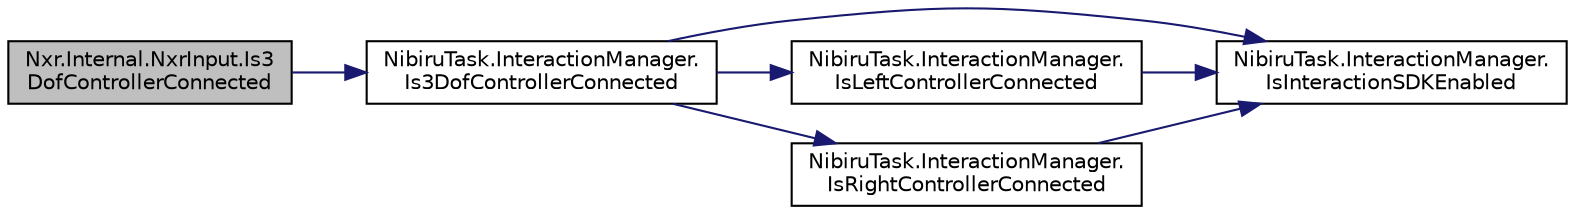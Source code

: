 digraph "Nxr.Internal.NxrInput.Is3DofControllerConnected"
{
 // LATEX_PDF_SIZE
  edge [fontname="Helvetica",fontsize="10",labelfontname="Helvetica",labelfontsize="10"];
  node [fontname="Helvetica",fontsize="10",shape=record];
  rankdir="LR";
  Node1 [label="Nxr.Internal.NxrInput.Is3\lDofControllerConnected",height=0.2,width=0.4,color="black", fillcolor="grey75", style="filled", fontcolor="black",tooltip="Get the connect status of 3Dof controller"];
  Node1 -> Node2 [color="midnightblue",fontsize="10",style="solid",fontname="Helvetica"];
  Node2 [label="NibiruTask.InteractionManager.\lIs3DofControllerConnected",height=0.2,width=0.4,color="black", fillcolor="white", style="filled",URL="$class_nibiru_task_1_1_interaction_manager.html#aaf98c729bd1d278527331d2325dc5161",tooltip="Is 3Dof controller connected"];
  Node2 -> Node3 [color="midnightblue",fontsize="10",style="solid",fontname="Helvetica"];
  Node3 [label="NibiruTask.InteractionManager.\lIsInteractionSDKEnabled",height=0.2,width=0.4,color="black", fillcolor="white", style="filled",URL="$class_nibiru_task_1_1_interaction_manager.html#a61a8fa60d8bb4e22e58eeed842861d0f",tooltip="Is interaction sdk enabled"];
  Node2 -> Node4 [color="midnightblue",fontsize="10",style="solid",fontname="Helvetica"];
  Node4 [label="NibiruTask.InteractionManager.\lIsLeftControllerConnected",height=0.2,width=0.4,color="black", fillcolor="white", style="filled",URL="$class_nibiru_task_1_1_interaction_manager.html#a26645adb4b2766333445cccb62f5ddc6",tooltip="Is left controller connected"];
  Node4 -> Node3 [color="midnightblue",fontsize="10",style="solid",fontname="Helvetica"];
  Node2 -> Node5 [color="midnightblue",fontsize="10",style="solid",fontname="Helvetica"];
  Node5 [label="NibiruTask.InteractionManager.\lIsRightControllerConnected",height=0.2,width=0.4,color="black", fillcolor="white", style="filled",URL="$class_nibiru_task_1_1_interaction_manager.html#a1ed913512b6de8c068b1db3d4fef7f87",tooltip="Is right controller connected"];
  Node5 -> Node3 [color="midnightblue",fontsize="10",style="solid",fontname="Helvetica"];
}

